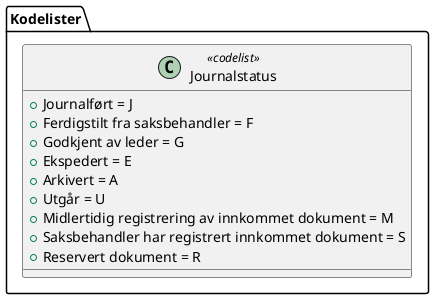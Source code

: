 @startuml
class Kodelister.Journalstatus <<codelist>> {
  +Journalført = J
  +Ferdigstilt fra saksbehandler = F
  +Godkjent av leder = G
  +Ekspedert = E
  +Arkivert = A
  +Utgår = U
  +Midlertidig registrering av innkommet dokument = M
  +Saksbehandler har registrert innkommet dokument = S
  +Reservert dokument = R
}
@enduml
